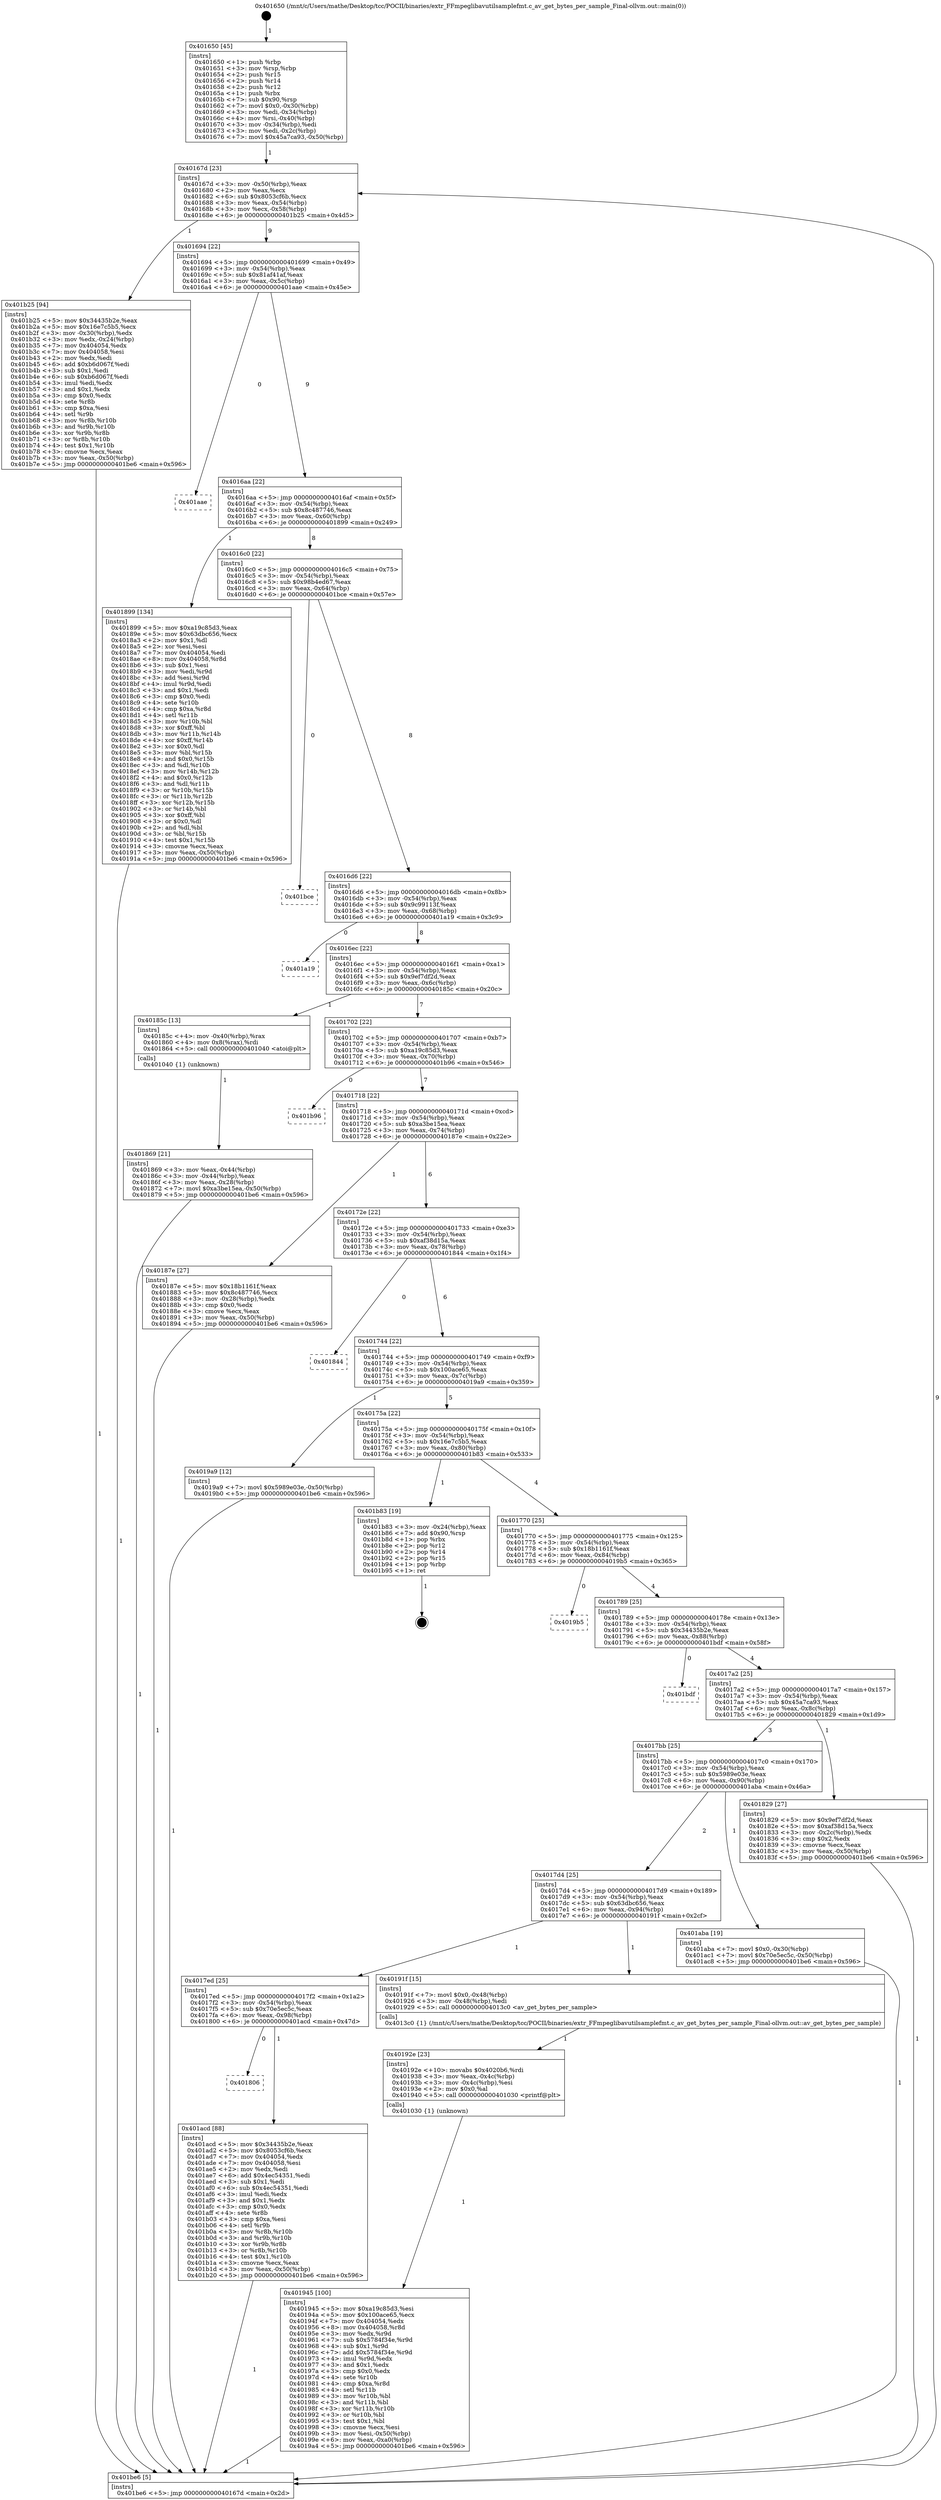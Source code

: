 digraph "0x401650" {
  label = "0x401650 (/mnt/c/Users/mathe/Desktop/tcc/POCII/binaries/extr_FFmpeglibavutilsamplefmt.c_av_get_bytes_per_sample_Final-ollvm.out::main(0))"
  labelloc = "t"
  node[shape=record]

  Entry [label="",width=0.3,height=0.3,shape=circle,fillcolor=black,style=filled]
  "0x40167d" [label="{
     0x40167d [23]\l
     | [instrs]\l
     &nbsp;&nbsp;0x40167d \<+3\>: mov -0x50(%rbp),%eax\l
     &nbsp;&nbsp;0x401680 \<+2\>: mov %eax,%ecx\l
     &nbsp;&nbsp;0x401682 \<+6\>: sub $0x8053cf6b,%ecx\l
     &nbsp;&nbsp;0x401688 \<+3\>: mov %eax,-0x54(%rbp)\l
     &nbsp;&nbsp;0x40168b \<+3\>: mov %ecx,-0x58(%rbp)\l
     &nbsp;&nbsp;0x40168e \<+6\>: je 0000000000401b25 \<main+0x4d5\>\l
  }"]
  "0x401b25" [label="{
     0x401b25 [94]\l
     | [instrs]\l
     &nbsp;&nbsp;0x401b25 \<+5\>: mov $0x34435b2e,%eax\l
     &nbsp;&nbsp;0x401b2a \<+5\>: mov $0x16e7c5b5,%ecx\l
     &nbsp;&nbsp;0x401b2f \<+3\>: mov -0x30(%rbp),%edx\l
     &nbsp;&nbsp;0x401b32 \<+3\>: mov %edx,-0x24(%rbp)\l
     &nbsp;&nbsp;0x401b35 \<+7\>: mov 0x404054,%edx\l
     &nbsp;&nbsp;0x401b3c \<+7\>: mov 0x404058,%esi\l
     &nbsp;&nbsp;0x401b43 \<+2\>: mov %edx,%edi\l
     &nbsp;&nbsp;0x401b45 \<+6\>: add $0xb6d067f,%edi\l
     &nbsp;&nbsp;0x401b4b \<+3\>: sub $0x1,%edi\l
     &nbsp;&nbsp;0x401b4e \<+6\>: sub $0xb6d067f,%edi\l
     &nbsp;&nbsp;0x401b54 \<+3\>: imul %edi,%edx\l
     &nbsp;&nbsp;0x401b57 \<+3\>: and $0x1,%edx\l
     &nbsp;&nbsp;0x401b5a \<+3\>: cmp $0x0,%edx\l
     &nbsp;&nbsp;0x401b5d \<+4\>: sete %r8b\l
     &nbsp;&nbsp;0x401b61 \<+3\>: cmp $0xa,%esi\l
     &nbsp;&nbsp;0x401b64 \<+4\>: setl %r9b\l
     &nbsp;&nbsp;0x401b68 \<+3\>: mov %r8b,%r10b\l
     &nbsp;&nbsp;0x401b6b \<+3\>: and %r9b,%r10b\l
     &nbsp;&nbsp;0x401b6e \<+3\>: xor %r9b,%r8b\l
     &nbsp;&nbsp;0x401b71 \<+3\>: or %r8b,%r10b\l
     &nbsp;&nbsp;0x401b74 \<+4\>: test $0x1,%r10b\l
     &nbsp;&nbsp;0x401b78 \<+3\>: cmovne %ecx,%eax\l
     &nbsp;&nbsp;0x401b7b \<+3\>: mov %eax,-0x50(%rbp)\l
     &nbsp;&nbsp;0x401b7e \<+5\>: jmp 0000000000401be6 \<main+0x596\>\l
  }"]
  "0x401694" [label="{
     0x401694 [22]\l
     | [instrs]\l
     &nbsp;&nbsp;0x401694 \<+5\>: jmp 0000000000401699 \<main+0x49\>\l
     &nbsp;&nbsp;0x401699 \<+3\>: mov -0x54(%rbp),%eax\l
     &nbsp;&nbsp;0x40169c \<+5\>: sub $0x81af41af,%eax\l
     &nbsp;&nbsp;0x4016a1 \<+3\>: mov %eax,-0x5c(%rbp)\l
     &nbsp;&nbsp;0x4016a4 \<+6\>: je 0000000000401aae \<main+0x45e\>\l
  }"]
  Exit [label="",width=0.3,height=0.3,shape=circle,fillcolor=black,style=filled,peripheries=2]
  "0x401aae" [label="{
     0x401aae\l
  }", style=dashed]
  "0x4016aa" [label="{
     0x4016aa [22]\l
     | [instrs]\l
     &nbsp;&nbsp;0x4016aa \<+5\>: jmp 00000000004016af \<main+0x5f\>\l
     &nbsp;&nbsp;0x4016af \<+3\>: mov -0x54(%rbp),%eax\l
     &nbsp;&nbsp;0x4016b2 \<+5\>: sub $0x8c487746,%eax\l
     &nbsp;&nbsp;0x4016b7 \<+3\>: mov %eax,-0x60(%rbp)\l
     &nbsp;&nbsp;0x4016ba \<+6\>: je 0000000000401899 \<main+0x249\>\l
  }"]
  "0x401806" [label="{
     0x401806\l
  }", style=dashed]
  "0x401899" [label="{
     0x401899 [134]\l
     | [instrs]\l
     &nbsp;&nbsp;0x401899 \<+5\>: mov $0xa19c85d3,%eax\l
     &nbsp;&nbsp;0x40189e \<+5\>: mov $0x63dbc656,%ecx\l
     &nbsp;&nbsp;0x4018a3 \<+2\>: mov $0x1,%dl\l
     &nbsp;&nbsp;0x4018a5 \<+2\>: xor %esi,%esi\l
     &nbsp;&nbsp;0x4018a7 \<+7\>: mov 0x404054,%edi\l
     &nbsp;&nbsp;0x4018ae \<+8\>: mov 0x404058,%r8d\l
     &nbsp;&nbsp;0x4018b6 \<+3\>: sub $0x1,%esi\l
     &nbsp;&nbsp;0x4018b9 \<+3\>: mov %edi,%r9d\l
     &nbsp;&nbsp;0x4018bc \<+3\>: add %esi,%r9d\l
     &nbsp;&nbsp;0x4018bf \<+4\>: imul %r9d,%edi\l
     &nbsp;&nbsp;0x4018c3 \<+3\>: and $0x1,%edi\l
     &nbsp;&nbsp;0x4018c6 \<+3\>: cmp $0x0,%edi\l
     &nbsp;&nbsp;0x4018c9 \<+4\>: sete %r10b\l
     &nbsp;&nbsp;0x4018cd \<+4\>: cmp $0xa,%r8d\l
     &nbsp;&nbsp;0x4018d1 \<+4\>: setl %r11b\l
     &nbsp;&nbsp;0x4018d5 \<+3\>: mov %r10b,%bl\l
     &nbsp;&nbsp;0x4018d8 \<+3\>: xor $0xff,%bl\l
     &nbsp;&nbsp;0x4018db \<+3\>: mov %r11b,%r14b\l
     &nbsp;&nbsp;0x4018de \<+4\>: xor $0xff,%r14b\l
     &nbsp;&nbsp;0x4018e2 \<+3\>: xor $0x0,%dl\l
     &nbsp;&nbsp;0x4018e5 \<+3\>: mov %bl,%r15b\l
     &nbsp;&nbsp;0x4018e8 \<+4\>: and $0x0,%r15b\l
     &nbsp;&nbsp;0x4018ec \<+3\>: and %dl,%r10b\l
     &nbsp;&nbsp;0x4018ef \<+3\>: mov %r14b,%r12b\l
     &nbsp;&nbsp;0x4018f2 \<+4\>: and $0x0,%r12b\l
     &nbsp;&nbsp;0x4018f6 \<+3\>: and %dl,%r11b\l
     &nbsp;&nbsp;0x4018f9 \<+3\>: or %r10b,%r15b\l
     &nbsp;&nbsp;0x4018fc \<+3\>: or %r11b,%r12b\l
     &nbsp;&nbsp;0x4018ff \<+3\>: xor %r12b,%r15b\l
     &nbsp;&nbsp;0x401902 \<+3\>: or %r14b,%bl\l
     &nbsp;&nbsp;0x401905 \<+3\>: xor $0xff,%bl\l
     &nbsp;&nbsp;0x401908 \<+3\>: or $0x0,%dl\l
     &nbsp;&nbsp;0x40190b \<+2\>: and %dl,%bl\l
     &nbsp;&nbsp;0x40190d \<+3\>: or %bl,%r15b\l
     &nbsp;&nbsp;0x401910 \<+4\>: test $0x1,%r15b\l
     &nbsp;&nbsp;0x401914 \<+3\>: cmovne %ecx,%eax\l
     &nbsp;&nbsp;0x401917 \<+3\>: mov %eax,-0x50(%rbp)\l
     &nbsp;&nbsp;0x40191a \<+5\>: jmp 0000000000401be6 \<main+0x596\>\l
  }"]
  "0x4016c0" [label="{
     0x4016c0 [22]\l
     | [instrs]\l
     &nbsp;&nbsp;0x4016c0 \<+5\>: jmp 00000000004016c5 \<main+0x75\>\l
     &nbsp;&nbsp;0x4016c5 \<+3\>: mov -0x54(%rbp),%eax\l
     &nbsp;&nbsp;0x4016c8 \<+5\>: sub $0x98b4ed67,%eax\l
     &nbsp;&nbsp;0x4016cd \<+3\>: mov %eax,-0x64(%rbp)\l
     &nbsp;&nbsp;0x4016d0 \<+6\>: je 0000000000401bce \<main+0x57e\>\l
  }"]
  "0x401acd" [label="{
     0x401acd [88]\l
     | [instrs]\l
     &nbsp;&nbsp;0x401acd \<+5\>: mov $0x34435b2e,%eax\l
     &nbsp;&nbsp;0x401ad2 \<+5\>: mov $0x8053cf6b,%ecx\l
     &nbsp;&nbsp;0x401ad7 \<+7\>: mov 0x404054,%edx\l
     &nbsp;&nbsp;0x401ade \<+7\>: mov 0x404058,%esi\l
     &nbsp;&nbsp;0x401ae5 \<+2\>: mov %edx,%edi\l
     &nbsp;&nbsp;0x401ae7 \<+6\>: add $0x4ec54351,%edi\l
     &nbsp;&nbsp;0x401aed \<+3\>: sub $0x1,%edi\l
     &nbsp;&nbsp;0x401af0 \<+6\>: sub $0x4ec54351,%edi\l
     &nbsp;&nbsp;0x401af6 \<+3\>: imul %edi,%edx\l
     &nbsp;&nbsp;0x401af9 \<+3\>: and $0x1,%edx\l
     &nbsp;&nbsp;0x401afc \<+3\>: cmp $0x0,%edx\l
     &nbsp;&nbsp;0x401aff \<+4\>: sete %r8b\l
     &nbsp;&nbsp;0x401b03 \<+3\>: cmp $0xa,%esi\l
     &nbsp;&nbsp;0x401b06 \<+4\>: setl %r9b\l
     &nbsp;&nbsp;0x401b0a \<+3\>: mov %r8b,%r10b\l
     &nbsp;&nbsp;0x401b0d \<+3\>: and %r9b,%r10b\l
     &nbsp;&nbsp;0x401b10 \<+3\>: xor %r9b,%r8b\l
     &nbsp;&nbsp;0x401b13 \<+3\>: or %r8b,%r10b\l
     &nbsp;&nbsp;0x401b16 \<+4\>: test $0x1,%r10b\l
     &nbsp;&nbsp;0x401b1a \<+3\>: cmovne %ecx,%eax\l
     &nbsp;&nbsp;0x401b1d \<+3\>: mov %eax,-0x50(%rbp)\l
     &nbsp;&nbsp;0x401b20 \<+5\>: jmp 0000000000401be6 \<main+0x596\>\l
  }"]
  "0x401bce" [label="{
     0x401bce\l
  }", style=dashed]
  "0x4016d6" [label="{
     0x4016d6 [22]\l
     | [instrs]\l
     &nbsp;&nbsp;0x4016d6 \<+5\>: jmp 00000000004016db \<main+0x8b\>\l
     &nbsp;&nbsp;0x4016db \<+3\>: mov -0x54(%rbp),%eax\l
     &nbsp;&nbsp;0x4016de \<+5\>: sub $0x9c99113f,%eax\l
     &nbsp;&nbsp;0x4016e3 \<+3\>: mov %eax,-0x68(%rbp)\l
     &nbsp;&nbsp;0x4016e6 \<+6\>: je 0000000000401a19 \<main+0x3c9\>\l
  }"]
  "0x401945" [label="{
     0x401945 [100]\l
     | [instrs]\l
     &nbsp;&nbsp;0x401945 \<+5\>: mov $0xa19c85d3,%esi\l
     &nbsp;&nbsp;0x40194a \<+5\>: mov $0x100ace65,%ecx\l
     &nbsp;&nbsp;0x40194f \<+7\>: mov 0x404054,%edx\l
     &nbsp;&nbsp;0x401956 \<+8\>: mov 0x404058,%r8d\l
     &nbsp;&nbsp;0x40195e \<+3\>: mov %edx,%r9d\l
     &nbsp;&nbsp;0x401961 \<+7\>: sub $0x5784f34e,%r9d\l
     &nbsp;&nbsp;0x401968 \<+4\>: sub $0x1,%r9d\l
     &nbsp;&nbsp;0x40196c \<+7\>: add $0x5784f34e,%r9d\l
     &nbsp;&nbsp;0x401973 \<+4\>: imul %r9d,%edx\l
     &nbsp;&nbsp;0x401977 \<+3\>: and $0x1,%edx\l
     &nbsp;&nbsp;0x40197a \<+3\>: cmp $0x0,%edx\l
     &nbsp;&nbsp;0x40197d \<+4\>: sete %r10b\l
     &nbsp;&nbsp;0x401981 \<+4\>: cmp $0xa,%r8d\l
     &nbsp;&nbsp;0x401985 \<+4\>: setl %r11b\l
     &nbsp;&nbsp;0x401989 \<+3\>: mov %r10b,%bl\l
     &nbsp;&nbsp;0x40198c \<+3\>: and %r11b,%bl\l
     &nbsp;&nbsp;0x40198f \<+3\>: xor %r11b,%r10b\l
     &nbsp;&nbsp;0x401992 \<+3\>: or %r10b,%bl\l
     &nbsp;&nbsp;0x401995 \<+3\>: test $0x1,%bl\l
     &nbsp;&nbsp;0x401998 \<+3\>: cmovne %ecx,%esi\l
     &nbsp;&nbsp;0x40199b \<+3\>: mov %esi,-0x50(%rbp)\l
     &nbsp;&nbsp;0x40199e \<+6\>: mov %eax,-0xa0(%rbp)\l
     &nbsp;&nbsp;0x4019a4 \<+5\>: jmp 0000000000401be6 \<main+0x596\>\l
  }"]
  "0x401a19" [label="{
     0x401a19\l
  }", style=dashed]
  "0x4016ec" [label="{
     0x4016ec [22]\l
     | [instrs]\l
     &nbsp;&nbsp;0x4016ec \<+5\>: jmp 00000000004016f1 \<main+0xa1\>\l
     &nbsp;&nbsp;0x4016f1 \<+3\>: mov -0x54(%rbp),%eax\l
     &nbsp;&nbsp;0x4016f4 \<+5\>: sub $0x9ef7df2d,%eax\l
     &nbsp;&nbsp;0x4016f9 \<+3\>: mov %eax,-0x6c(%rbp)\l
     &nbsp;&nbsp;0x4016fc \<+6\>: je 000000000040185c \<main+0x20c\>\l
  }"]
  "0x40192e" [label="{
     0x40192e [23]\l
     | [instrs]\l
     &nbsp;&nbsp;0x40192e \<+10\>: movabs $0x4020b6,%rdi\l
     &nbsp;&nbsp;0x401938 \<+3\>: mov %eax,-0x4c(%rbp)\l
     &nbsp;&nbsp;0x40193b \<+3\>: mov -0x4c(%rbp),%esi\l
     &nbsp;&nbsp;0x40193e \<+2\>: mov $0x0,%al\l
     &nbsp;&nbsp;0x401940 \<+5\>: call 0000000000401030 \<printf@plt\>\l
     | [calls]\l
     &nbsp;&nbsp;0x401030 \{1\} (unknown)\l
  }"]
  "0x40185c" [label="{
     0x40185c [13]\l
     | [instrs]\l
     &nbsp;&nbsp;0x40185c \<+4\>: mov -0x40(%rbp),%rax\l
     &nbsp;&nbsp;0x401860 \<+4\>: mov 0x8(%rax),%rdi\l
     &nbsp;&nbsp;0x401864 \<+5\>: call 0000000000401040 \<atoi@plt\>\l
     | [calls]\l
     &nbsp;&nbsp;0x401040 \{1\} (unknown)\l
  }"]
  "0x401702" [label="{
     0x401702 [22]\l
     | [instrs]\l
     &nbsp;&nbsp;0x401702 \<+5\>: jmp 0000000000401707 \<main+0xb7\>\l
     &nbsp;&nbsp;0x401707 \<+3\>: mov -0x54(%rbp),%eax\l
     &nbsp;&nbsp;0x40170a \<+5\>: sub $0xa19c85d3,%eax\l
     &nbsp;&nbsp;0x40170f \<+3\>: mov %eax,-0x70(%rbp)\l
     &nbsp;&nbsp;0x401712 \<+6\>: je 0000000000401b96 \<main+0x546\>\l
  }"]
  "0x4017ed" [label="{
     0x4017ed [25]\l
     | [instrs]\l
     &nbsp;&nbsp;0x4017ed \<+5\>: jmp 00000000004017f2 \<main+0x1a2\>\l
     &nbsp;&nbsp;0x4017f2 \<+3\>: mov -0x54(%rbp),%eax\l
     &nbsp;&nbsp;0x4017f5 \<+5\>: sub $0x70e5ec5c,%eax\l
     &nbsp;&nbsp;0x4017fa \<+6\>: mov %eax,-0x98(%rbp)\l
     &nbsp;&nbsp;0x401800 \<+6\>: je 0000000000401acd \<main+0x47d\>\l
  }"]
  "0x401b96" [label="{
     0x401b96\l
  }", style=dashed]
  "0x401718" [label="{
     0x401718 [22]\l
     | [instrs]\l
     &nbsp;&nbsp;0x401718 \<+5\>: jmp 000000000040171d \<main+0xcd\>\l
     &nbsp;&nbsp;0x40171d \<+3\>: mov -0x54(%rbp),%eax\l
     &nbsp;&nbsp;0x401720 \<+5\>: sub $0xa3be15ea,%eax\l
     &nbsp;&nbsp;0x401725 \<+3\>: mov %eax,-0x74(%rbp)\l
     &nbsp;&nbsp;0x401728 \<+6\>: je 000000000040187e \<main+0x22e\>\l
  }"]
  "0x40191f" [label="{
     0x40191f [15]\l
     | [instrs]\l
     &nbsp;&nbsp;0x40191f \<+7\>: movl $0x0,-0x48(%rbp)\l
     &nbsp;&nbsp;0x401926 \<+3\>: mov -0x48(%rbp),%edi\l
     &nbsp;&nbsp;0x401929 \<+5\>: call 00000000004013c0 \<av_get_bytes_per_sample\>\l
     | [calls]\l
     &nbsp;&nbsp;0x4013c0 \{1\} (/mnt/c/Users/mathe/Desktop/tcc/POCII/binaries/extr_FFmpeglibavutilsamplefmt.c_av_get_bytes_per_sample_Final-ollvm.out::av_get_bytes_per_sample)\l
  }"]
  "0x40187e" [label="{
     0x40187e [27]\l
     | [instrs]\l
     &nbsp;&nbsp;0x40187e \<+5\>: mov $0x18b1161f,%eax\l
     &nbsp;&nbsp;0x401883 \<+5\>: mov $0x8c487746,%ecx\l
     &nbsp;&nbsp;0x401888 \<+3\>: mov -0x28(%rbp),%edx\l
     &nbsp;&nbsp;0x40188b \<+3\>: cmp $0x0,%edx\l
     &nbsp;&nbsp;0x40188e \<+3\>: cmove %ecx,%eax\l
     &nbsp;&nbsp;0x401891 \<+3\>: mov %eax,-0x50(%rbp)\l
     &nbsp;&nbsp;0x401894 \<+5\>: jmp 0000000000401be6 \<main+0x596\>\l
  }"]
  "0x40172e" [label="{
     0x40172e [22]\l
     | [instrs]\l
     &nbsp;&nbsp;0x40172e \<+5\>: jmp 0000000000401733 \<main+0xe3\>\l
     &nbsp;&nbsp;0x401733 \<+3\>: mov -0x54(%rbp),%eax\l
     &nbsp;&nbsp;0x401736 \<+5\>: sub $0xaf38d15a,%eax\l
     &nbsp;&nbsp;0x40173b \<+3\>: mov %eax,-0x78(%rbp)\l
     &nbsp;&nbsp;0x40173e \<+6\>: je 0000000000401844 \<main+0x1f4\>\l
  }"]
  "0x4017d4" [label="{
     0x4017d4 [25]\l
     | [instrs]\l
     &nbsp;&nbsp;0x4017d4 \<+5\>: jmp 00000000004017d9 \<main+0x189\>\l
     &nbsp;&nbsp;0x4017d9 \<+3\>: mov -0x54(%rbp),%eax\l
     &nbsp;&nbsp;0x4017dc \<+5\>: sub $0x63dbc656,%eax\l
     &nbsp;&nbsp;0x4017e1 \<+6\>: mov %eax,-0x94(%rbp)\l
     &nbsp;&nbsp;0x4017e7 \<+6\>: je 000000000040191f \<main+0x2cf\>\l
  }"]
  "0x401844" [label="{
     0x401844\l
  }", style=dashed]
  "0x401744" [label="{
     0x401744 [22]\l
     | [instrs]\l
     &nbsp;&nbsp;0x401744 \<+5\>: jmp 0000000000401749 \<main+0xf9\>\l
     &nbsp;&nbsp;0x401749 \<+3\>: mov -0x54(%rbp),%eax\l
     &nbsp;&nbsp;0x40174c \<+5\>: sub $0x100ace65,%eax\l
     &nbsp;&nbsp;0x401751 \<+3\>: mov %eax,-0x7c(%rbp)\l
     &nbsp;&nbsp;0x401754 \<+6\>: je 00000000004019a9 \<main+0x359\>\l
  }"]
  "0x401aba" [label="{
     0x401aba [19]\l
     | [instrs]\l
     &nbsp;&nbsp;0x401aba \<+7\>: movl $0x0,-0x30(%rbp)\l
     &nbsp;&nbsp;0x401ac1 \<+7\>: movl $0x70e5ec5c,-0x50(%rbp)\l
     &nbsp;&nbsp;0x401ac8 \<+5\>: jmp 0000000000401be6 \<main+0x596\>\l
  }"]
  "0x4019a9" [label="{
     0x4019a9 [12]\l
     | [instrs]\l
     &nbsp;&nbsp;0x4019a9 \<+7\>: movl $0x5989e03e,-0x50(%rbp)\l
     &nbsp;&nbsp;0x4019b0 \<+5\>: jmp 0000000000401be6 \<main+0x596\>\l
  }"]
  "0x40175a" [label="{
     0x40175a [22]\l
     | [instrs]\l
     &nbsp;&nbsp;0x40175a \<+5\>: jmp 000000000040175f \<main+0x10f\>\l
     &nbsp;&nbsp;0x40175f \<+3\>: mov -0x54(%rbp),%eax\l
     &nbsp;&nbsp;0x401762 \<+5\>: sub $0x16e7c5b5,%eax\l
     &nbsp;&nbsp;0x401767 \<+3\>: mov %eax,-0x80(%rbp)\l
     &nbsp;&nbsp;0x40176a \<+6\>: je 0000000000401b83 \<main+0x533\>\l
  }"]
  "0x401869" [label="{
     0x401869 [21]\l
     | [instrs]\l
     &nbsp;&nbsp;0x401869 \<+3\>: mov %eax,-0x44(%rbp)\l
     &nbsp;&nbsp;0x40186c \<+3\>: mov -0x44(%rbp),%eax\l
     &nbsp;&nbsp;0x40186f \<+3\>: mov %eax,-0x28(%rbp)\l
     &nbsp;&nbsp;0x401872 \<+7\>: movl $0xa3be15ea,-0x50(%rbp)\l
     &nbsp;&nbsp;0x401879 \<+5\>: jmp 0000000000401be6 \<main+0x596\>\l
  }"]
  "0x401b83" [label="{
     0x401b83 [19]\l
     | [instrs]\l
     &nbsp;&nbsp;0x401b83 \<+3\>: mov -0x24(%rbp),%eax\l
     &nbsp;&nbsp;0x401b86 \<+7\>: add $0x90,%rsp\l
     &nbsp;&nbsp;0x401b8d \<+1\>: pop %rbx\l
     &nbsp;&nbsp;0x401b8e \<+2\>: pop %r12\l
     &nbsp;&nbsp;0x401b90 \<+2\>: pop %r14\l
     &nbsp;&nbsp;0x401b92 \<+2\>: pop %r15\l
     &nbsp;&nbsp;0x401b94 \<+1\>: pop %rbp\l
     &nbsp;&nbsp;0x401b95 \<+1\>: ret\l
  }"]
  "0x401770" [label="{
     0x401770 [25]\l
     | [instrs]\l
     &nbsp;&nbsp;0x401770 \<+5\>: jmp 0000000000401775 \<main+0x125\>\l
     &nbsp;&nbsp;0x401775 \<+3\>: mov -0x54(%rbp),%eax\l
     &nbsp;&nbsp;0x401778 \<+5\>: sub $0x18b1161f,%eax\l
     &nbsp;&nbsp;0x40177d \<+6\>: mov %eax,-0x84(%rbp)\l
     &nbsp;&nbsp;0x401783 \<+6\>: je 00000000004019b5 \<main+0x365\>\l
  }"]
  "0x401650" [label="{
     0x401650 [45]\l
     | [instrs]\l
     &nbsp;&nbsp;0x401650 \<+1\>: push %rbp\l
     &nbsp;&nbsp;0x401651 \<+3\>: mov %rsp,%rbp\l
     &nbsp;&nbsp;0x401654 \<+2\>: push %r15\l
     &nbsp;&nbsp;0x401656 \<+2\>: push %r14\l
     &nbsp;&nbsp;0x401658 \<+2\>: push %r12\l
     &nbsp;&nbsp;0x40165a \<+1\>: push %rbx\l
     &nbsp;&nbsp;0x40165b \<+7\>: sub $0x90,%rsp\l
     &nbsp;&nbsp;0x401662 \<+7\>: movl $0x0,-0x30(%rbp)\l
     &nbsp;&nbsp;0x401669 \<+3\>: mov %edi,-0x34(%rbp)\l
     &nbsp;&nbsp;0x40166c \<+4\>: mov %rsi,-0x40(%rbp)\l
     &nbsp;&nbsp;0x401670 \<+3\>: mov -0x34(%rbp),%edi\l
     &nbsp;&nbsp;0x401673 \<+3\>: mov %edi,-0x2c(%rbp)\l
     &nbsp;&nbsp;0x401676 \<+7\>: movl $0x45a7ca93,-0x50(%rbp)\l
  }"]
  "0x4019b5" [label="{
     0x4019b5\l
  }", style=dashed]
  "0x401789" [label="{
     0x401789 [25]\l
     | [instrs]\l
     &nbsp;&nbsp;0x401789 \<+5\>: jmp 000000000040178e \<main+0x13e\>\l
     &nbsp;&nbsp;0x40178e \<+3\>: mov -0x54(%rbp),%eax\l
     &nbsp;&nbsp;0x401791 \<+5\>: sub $0x34435b2e,%eax\l
     &nbsp;&nbsp;0x401796 \<+6\>: mov %eax,-0x88(%rbp)\l
     &nbsp;&nbsp;0x40179c \<+6\>: je 0000000000401bdf \<main+0x58f\>\l
  }"]
  "0x401be6" [label="{
     0x401be6 [5]\l
     | [instrs]\l
     &nbsp;&nbsp;0x401be6 \<+5\>: jmp 000000000040167d \<main+0x2d\>\l
  }"]
  "0x401bdf" [label="{
     0x401bdf\l
  }", style=dashed]
  "0x4017a2" [label="{
     0x4017a2 [25]\l
     | [instrs]\l
     &nbsp;&nbsp;0x4017a2 \<+5\>: jmp 00000000004017a7 \<main+0x157\>\l
     &nbsp;&nbsp;0x4017a7 \<+3\>: mov -0x54(%rbp),%eax\l
     &nbsp;&nbsp;0x4017aa \<+5\>: sub $0x45a7ca93,%eax\l
     &nbsp;&nbsp;0x4017af \<+6\>: mov %eax,-0x8c(%rbp)\l
     &nbsp;&nbsp;0x4017b5 \<+6\>: je 0000000000401829 \<main+0x1d9\>\l
  }"]
  "0x4017bb" [label="{
     0x4017bb [25]\l
     | [instrs]\l
     &nbsp;&nbsp;0x4017bb \<+5\>: jmp 00000000004017c0 \<main+0x170\>\l
     &nbsp;&nbsp;0x4017c0 \<+3\>: mov -0x54(%rbp),%eax\l
     &nbsp;&nbsp;0x4017c3 \<+5\>: sub $0x5989e03e,%eax\l
     &nbsp;&nbsp;0x4017c8 \<+6\>: mov %eax,-0x90(%rbp)\l
     &nbsp;&nbsp;0x4017ce \<+6\>: je 0000000000401aba \<main+0x46a\>\l
  }"]
  "0x401829" [label="{
     0x401829 [27]\l
     | [instrs]\l
     &nbsp;&nbsp;0x401829 \<+5\>: mov $0x9ef7df2d,%eax\l
     &nbsp;&nbsp;0x40182e \<+5\>: mov $0xaf38d15a,%ecx\l
     &nbsp;&nbsp;0x401833 \<+3\>: mov -0x2c(%rbp),%edx\l
     &nbsp;&nbsp;0x401836 \<+3\>: cmp $0x2,%edx\l
     &nbsp;&nbsp;0x401839 \<+3\>: cmovne %ecx,%eax\l
     &nbsp;&nbsp;0x40183c \<+3\>: mov %eax,-0x50(%rbp)\l
     &nbsp;&nbsp;0x40183f \<+5\>: jmp 0000000000401be6 \<main+0x596\>\l
  }"]
  Entry -> "0x401650" [label=" 1"]
  "0x40167d" -> "0x401b25" [label=" 1"]
  "0x40167d" -> "0x401694" [label=" 9"]
  "0x401b83" -> Exit [label=" 1"]
  "0x401694" -> "0x401aae" [label=" 0"]
  "0x401694" -> "0x4016aa" [label=" 9"]
  "0x401b25" -> "0x401be6" [label=" 1"]
  "0x4016aa" -> "0x401899" [label=" 1"]
  "0x4016aa" -> "0x4016c0" [label=" 8"]
  "0x401acd" -> "0x401be6" [label=" 1"]
  "0x4016c0" -> "0x401bce" [label=" 0"]
  "0x4016c0" -> "0x4016d6" [label=" 8"]
  "0x4017ed" -> "0x401806" [label=" 0"]
  "0x4016d6" -> "0x401a19" [label=" 0"]
  "0x4016d6" -> "0x4016ec" [label=" 8"]
  "0x4017ed" -> "0x401acd" [label=" 1"]
  "0x4016ec" -> "0x40185c" [label=" 1"]
  "0x4016ec" -> "0x401702" [label=" 7"]
  "0x401aba" -> "0x401be6" [label=" 1"]
  "0x401702" -> "0x401b96" [label=" 0"]
  "0x401702" -> "0x401718" [label=" 7"]
  "0x4019a9" -> "0x401be6" [label=" 1"]
  "0x401718" -> "0x40187e" [label=" 1"]
  "0x401718" -> "0x40172e" [label=" 6"]
  "0x401945" -> "0x401be6" [label=" 1"]
  "0x40172e" -> "0x401844" [label=" 0"]
  "0x40172e" -> "0x401744" [label=" 6"]
  "0x40191f" -> "0x40192e" [label=" 1"]
  "0x401744" -> "0x4019a9" [label=" 1"]
  "0x401744" -> "0x40175a" [label=" 5"]
  "0x4017d4" -> "0x4017ed" [label=" 1"]
  "0x40175a" -> "0x401b83" [label=" 1"]
  "0x40175a" -> "0x401770" [label=" 4"]
  "0x40192e" -> "0x401945" [label=" 1"]
  "0x401770" -> "0x4019b5" [label=" 0"]
  "0x401770" -> "0x401789" [label=" 4"]
  "0x4017bb" -> "0x4017d4" [label=" 2"]
  "0x401789" -> "0x401bdf" [label=" 0"]
  "0x401789" -> "0x4017a2" [label=" 4"]
  "0x4017bb" -> "0x401aba" [label=" 1"]
  "0x4017a2" -> "0x401829" [label=" 1"]
  "0x4017a2" -> "0x4017bb" [label=" 3"]
  "0x401829" -> "0x401be6" [label=" 1"]
  "0x401650" -> "0x40167d" [label=" 1"]
  "0x401be6" -> "0x40167d" [label=" 9"]
  "0x40185c" -> "0x401869" [label=" 1"]
  "0x401869" -> "0x401be6" [label=" 1"]
  "0x40187e" -> "0x401be6" [label=" 1"]
  "0x401899" -> "0x401be6" [label=" 1"]
  "0x4017d4" -> "0x40191f" [label=" 1"]
}
